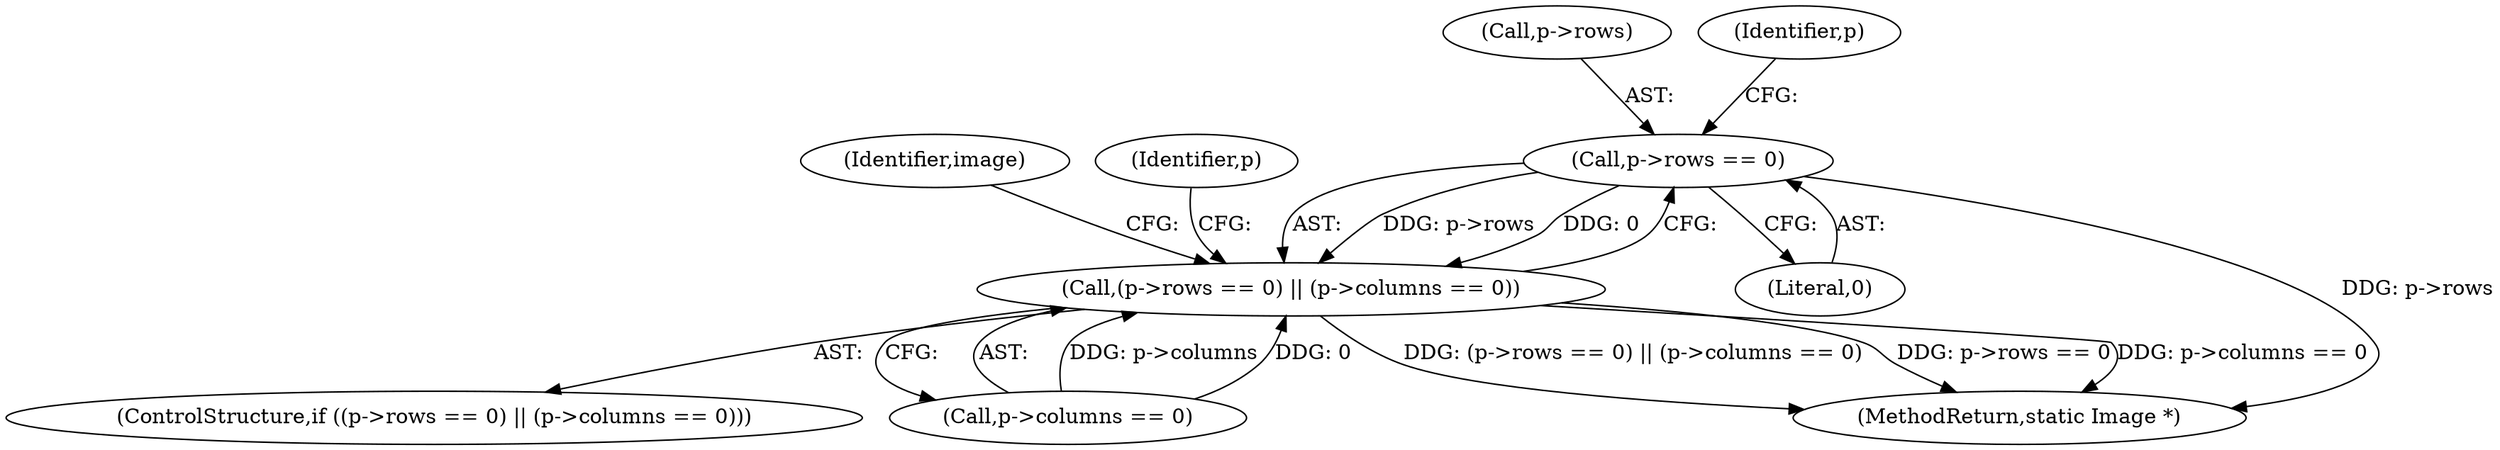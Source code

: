 digraph "0_ImageMagick_f3b483e8b054c50149912523b4773687e18afe25@pointer" {
"1001685" [label="(Call,p->rows == 0)"];
"1001684" [label="(Call,(p->rows == 0) || (p->columns == 0))"];
"1001689" [label="(Literal,0)"];
"1001686" [label="(Call,p->rows)"];
"1001692" [label="(Identifier,p)"];
"1001707" [label="(Identifier,image)"];
"1001690" [label="(Call,p->columns == 0)"];
"1001684" [label="(Call,(p->rows == 0) || (p->columns == 0))"];
"1001683" [label="(ControlStructure,if ((p->rows == 0) || (p->columns == 0)))"];
"1001697" [label="(Identifier,p)"];
"1001781" [label="(MethodReturn,static Image *)"];
"1001685" [label="(Call,p->rows == 0)"];
"1001685" -> "1001684"  [label="AST: "];
"1001685" -> "1001689"  [label="CFG: "];
"1001686" -> "1001685"  [label="AST: "];
"1001689" -> "1001685"  [label="AST: "];
"1001692" -> "1001685"  [label="CFG: "];
"1001684" -> "1001685"  [label="CFG: "];
"1001685" -> "1001781"  [label="DDG: p->rows"];
"1001685" -> "1001684"  [label="DDG: p->rows"];
"1001685" -> "1001684"  [label="DDG: 0"];
"1001684" -> "1001683"  [label="AST: "];
"1001684" -> "1001690"  [label="CFG: "];
"1001690" -> "1001684"  [label="AST: "];
"1001697" -> "1001684"  [label="CFG: "];
"1001707" -> "1001684"  [label="CFG: "];
"1001684" -> "1001781"  [label="DDG: (p->rows == 0) || (p->columns == 0)"];
"1001684" -> "1001781"  [label="DDG: p->rows == 0"];
"1001684" -> "1001781"  [label="DDG: p->columns == 0"];
"1001690" -> "1001684"  [label="DDG: p->columns"];
"1001690" -> "1001684"  [label="DDG: 0"];
}
